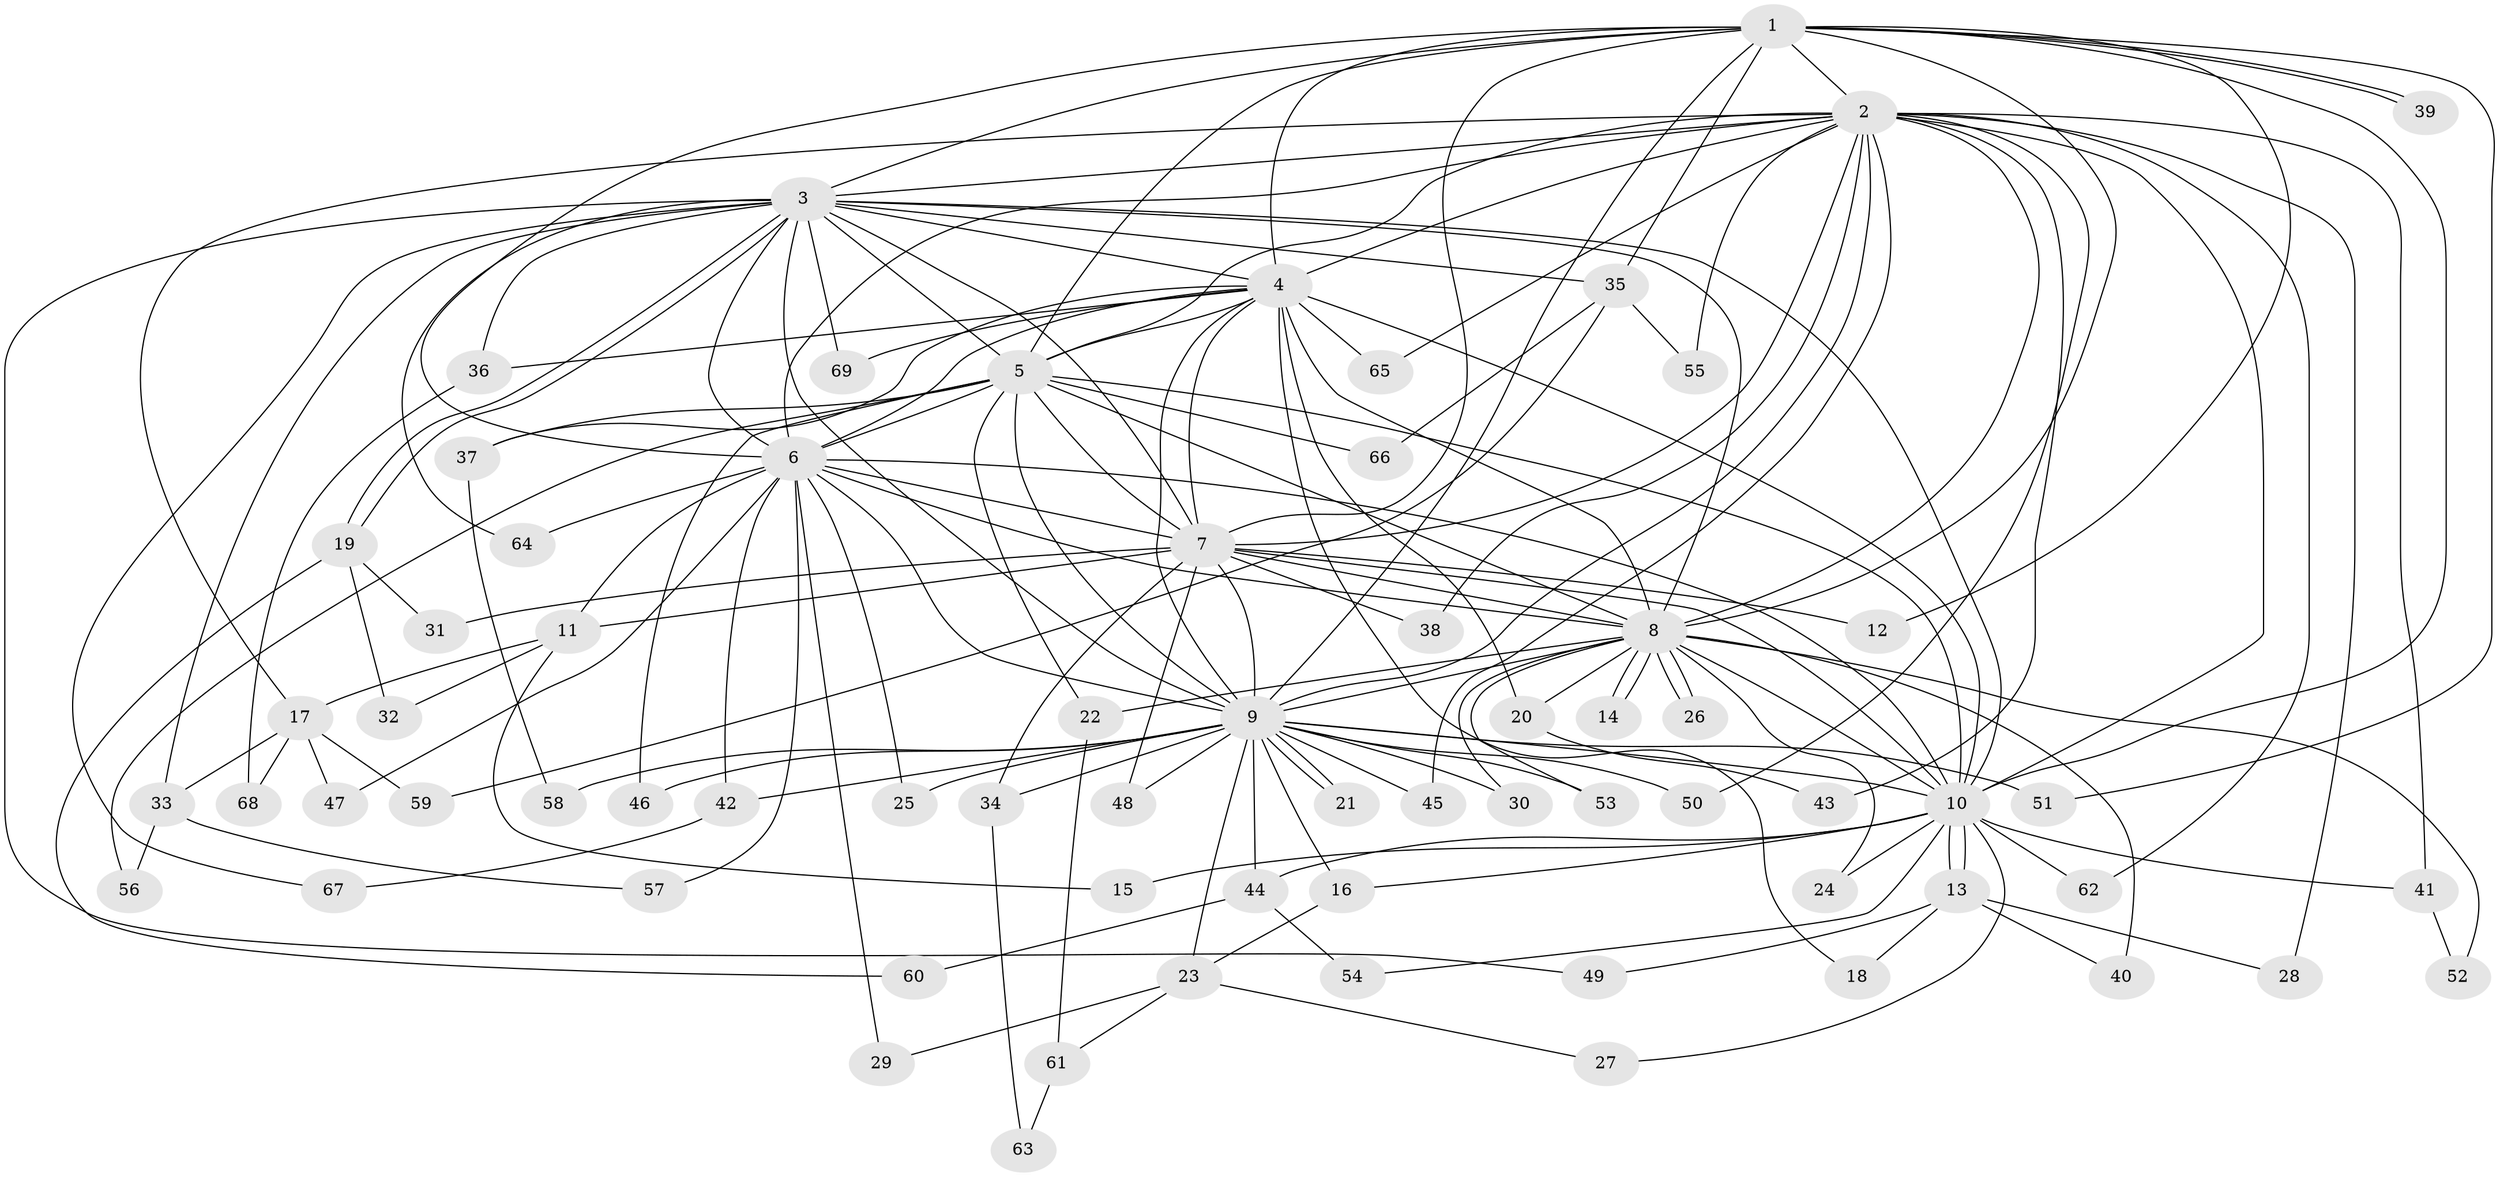 // Generated by graph-tools (version 1.1) at 2025/13/03/09/25 04:13:50]
// undirected, 69 vertices, 163 edges
graph export_dot {
graph [start="1"]
  node [color=gray90,style=filled];
  1;
  2;
  3;
  4;
  5;
  6;
  7;
  8;
  9;
  10;
  11;
  12;
  13;
  14;
  15;
  16;
  17;
  18;
  19;
  20;
  21;
  22;
  23;
  24;
  25;
  26;
  27;
  28;
  29;
  30;
  31;
  32;
  33;
  34;
  35;
  36;
  37;
  38;
  39;
  40;
  41;
  42;
  43;
  44;
  45;
  46;
  47;
  48;
  49;
  50;
  51;
  52;
  53;
  54;
  55;
  56;
  57;
  58;
  59;
  60;
  61;
  62;
  63;
  64;
  65;
  66;
  67;
  68;
  69;
  1 -- 2;
  1 -- 3;
  1 -- 4;
  1 -- 5;
  1 -- 6;
  1 -- 7;
  1 -- 8;
  1 -- 9;
  1 -- 10;
  1 -- 12;
  1 -- 35;
  1 -- 39;
  1 -- 39;
  1 -- 51;
  2 -- 3;
  2 -- 4;
  2 -- 5;
  2 -- 6;
  2 -- 7;
  2 -- 8;
  2 -- 9;
  2 -- 10;
  2 -- 17;
  2 -- 28;
  2 -- 38;
  2 -- 41;
  2 -- 43;
  2 -- 45;
  2 -- 50;
  2 -- 55;
  2 -- 62;
  2 -- 65;
  3 -- 4;
  3 -- 5;
  3 -- 6;
  3 -- 7;
  3 -- 8;
  3 -- 9;
  3 -- 10;
  3 -- 19;
  3 -- 19;
  3 -- 33;
  3 -- 35;
  3 -- 36;
  3 -- 49;
  3 -- 64;
  3 -- 67;
  3 -- 69;
  4 -- 5;
  4 -- 6;
  4 -- 7;
  4 -- 8;
  4 -- 9;
  4 -- 10;
  4 -- 18;
  4 -- 20;
  4 -- 36;
  4 -- 37;
  4 -- 65;
  4 -- 69;
  5 -- 6;
  5 -- 7;
  5 -- 8;
  5 -- 9;
  5 -- 10;
  5 -- 22;
  5 -- 37;
  5 -- 46;
  5 -- 56;
  5 -- 66;
  6 -- 7;
  6 -- 8;
  6 -- 9;
  6 -- 10;
  6 -- 11;
  6 -- 25;
  6 -- 29;
  6 -- 42;
  6 -- 47;
  6 -- 57;
  6 -- 64;
  7 -- 8;
  7 -- 9;
  7 -- 10;
  7 -- 11;
  7 -- 12;
  7 -- 31;
  7 -- 34;
  7 -- 38;
  7 -- 48;
  8 -- 9;
  8 -- 10;
  8 -- 14;
  8 -- 14;
  8 -- 20;
  8 -- 22;
  8 -- 24;
  8 -- 26;
  8 -- 26;
  8 -- 30;
  8 -- 40;
  8 -- 52;
  8 -- 53;
  9 -- 10;
  9 -- 16;
  9 -- 21;
  9 -- 21;
  9 -- 23;
  9 -- 25;
  9 -- 30;
  9 -- 34;
  9 -- 42;
  9 -- 44;
  9 -- 45;
  9 -- 46;
  9 -- 48;
  9 -- 50;
  9 -- 51;
  9 -- 53;
  9 -- 58;
  10 -- 13;
  10 -- 13;
  10 -- 15;
  10 -- 16;
  10 -- 24;
  10 -- 27;
  10 -- 41;
  10 -- 44;
  10 -- 54;
  10 -- 62;
  11 -- 15;
  11 -- 17;
  11 -- 32;
  13 -- 18;
  13 -- 28;
  13 -- 40;
  13 -- 49;
  16 -- 23;
  17 -- 33;
  17 -- 47;
  17 -- 59;
  17 -- 68;
  19 -- 31;
  19 -- 32;
  19 -- 60;
  20 -- 43;
  22 -- 61;
  23 -- 27;
  23 -- 29;
  23 -- 61;
  33 -- 56;
  33 -- 57;
  34 -- 63;
  35 -- 55;
  35 -- 59;
  35 -- 66;
  36 -- 68;
  37 -- 58;
  41 -- 52;
  42 -- 67;
  44 -- 54;
  44 -- 60;
  61 -- 63;
}
